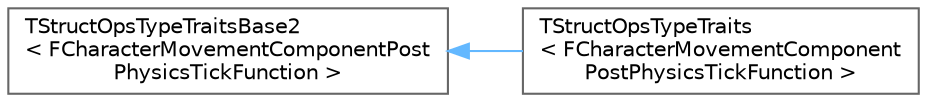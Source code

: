 digraph "Graphical Class Hierarchy"
{
 // INTERACTIVE_SVG=YES
 // LATEX_PDF_SIZE
  bgcolor="transparent";
  edge [fontname=Helvetica,fontsize=10,labelfontname=Helvetica,labelfontsize=10];
  node [fontname=Helvetica,fontsize=10,shape=box,height=0.2,width=0.4];
  rankdir="LR";
  Node0 [id="Node000000",label="TStructOpsTypeTraitsBase2\l\< FCharacterMovementComponentPost\lPhysicsTickFunction \>",height=0.2,width=0.4,color="grey40", fillcolor="white", style="filled",URL="$d9/df0/structTStructOpsTypeTraitsBase2.html",tooltip=" "];
  Node0 -> Node1 [id="edge8489_Node000000_Node000001",dir="back",color="steelblue1",style="solid",tooltip=" "];
  Node1 [id="Node000001",label="TStructOpsTypeTraits\l\< FCharacterMovementComponent\lPostPhysicsTickFunction \>",height=0.2,width=0.4,color="grey40", fillcolor="white", style="filled",URL="$df/d98/structTStructOpsTypeTraits_3_01FCharacterMovementComponentPostPhysicsTickFunction_01_4.html",tooltip="Tick function that calls UCharacterMovementComponent::PostPhysicsTickComponent."];
}
